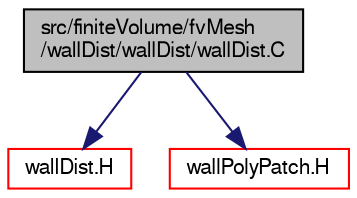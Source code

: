 digraph "src/finiteVolume/fvMesh/wallDist/wallDist/wallDist.C"
{
  bgcolor="transparent";
  edge [fontname="FreeSans",fontsize="10",labelfontname="FreeSans",labelfontsize="10"];
  node [fontname="FreeSans",fontsize="10",shape=record];
  Node1 [label="src/finiteVolume/fvMesh\l/wallDist/wallDist/wallDist.C",height=0.2,width=0.4,color="black", fillcolor="grey75", style="filled" fontcolor="black"];
  Node1 -> Node2 [color="midnightblue",fontsize="10",style="solid",fontname="FreeSans"];
  Node2 [label="wallDist.H",height=0.2,width=0.4,color="red",URL="$a05514.html"];
  Node1 -> Node3 [color="midnightblue",fontsize="10",style="solid",fontname="FreeSans"];
  Node3 [label="wallPolyPatch.H",height=0.2,width=0.4,color="red",URL="$a08208.html"];
}
